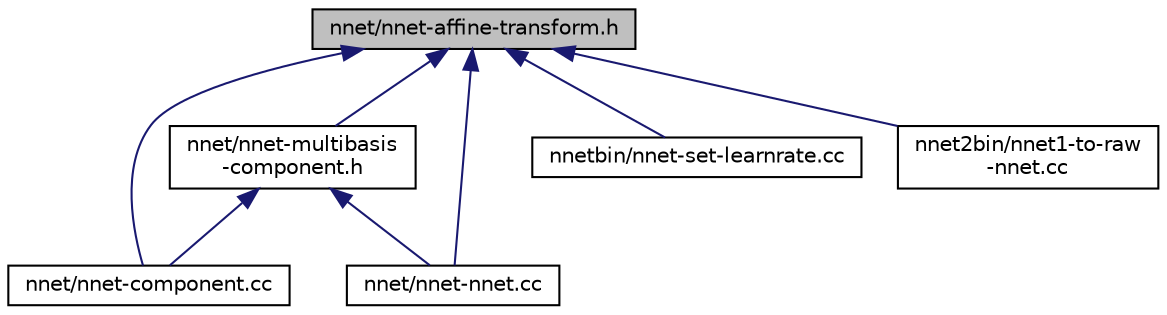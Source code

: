 digraph "nnet/nnet-affine-transform.h"
{
  edge [fontname="Helvetica",fontsize="10",labelfontname="Helvetica",labelfontsize="10"];
  node [fontname="Helvetica",fontsize="10",shape=record];
  Node90 [label="nnet/nnet-affine-transform.h",height=0.2,width=0.4,color="black", fillcolor="grey75", style="filled", fontcolor="black"];
  Node90 -> Node91 [dir="back",color="midnightblue",fontsize="10",style="solid",fontname="Helvetica"];
  Node91 [label="nnet/nnet-component.cc",height=0.2,width=0.4,color="black", fillcolor="white", style="filled",URL="$nnet-component_8cc.html"];
  Node90 -> Node92 [dir="back",color="midnightblue",fontsize="10",style="solid",fontname="Helvetica"];
  Node92 [label="nnet/nnet-multibasis\l-component.h",height=0.2,width=0.4,color="black", fillcolor="white", style="filled",URL="$nnet-multibasis-component_8h.html"];
  Node92 -> Node91 [dir="back",color="midnightblue",fontsize="10",style="solid",fontname="Helvetica"];
  Node92 -> Node93 [dir="back",color="midnightblue",fontsize="10",style="solid",fontname="Helvetica"];
  Node93 [label="nnet/nnet-nnet.cc",height=0.2,width=0.4,color="black", fillcolor="white", style="filled",URL="$nnet-nnet_8cc.html"];
  Node90 -> Node93 [dir="back",color="midnightblue",fontsize="10",style="solid",fontname="Helvetica"];
  Node90 -> Node94 [dir="back",color="midnightblue",fontsize="10",style="solid",fontname="Helvetica"];
  Node94 [label="nnetbin/nnet-set-learnrate.cc",height=0.2,width=0.4,color="black", fillcolor="white", style="filled",URL="$nnet-set-learnrate_8cc.html"];
  Node90 -> Node95 [dir="back",color="midnightblue",fontsize="10",style="solid",fontname="Helvetica"];
  Node95 [label="nnet2bin/nnet1-to-raw\l-nnet.cc",height=0.2,width=0.4,color="black", fillcolor="white", style="filled",URL="$nnet1-to-raw-nnet_8cc.html"];
}
